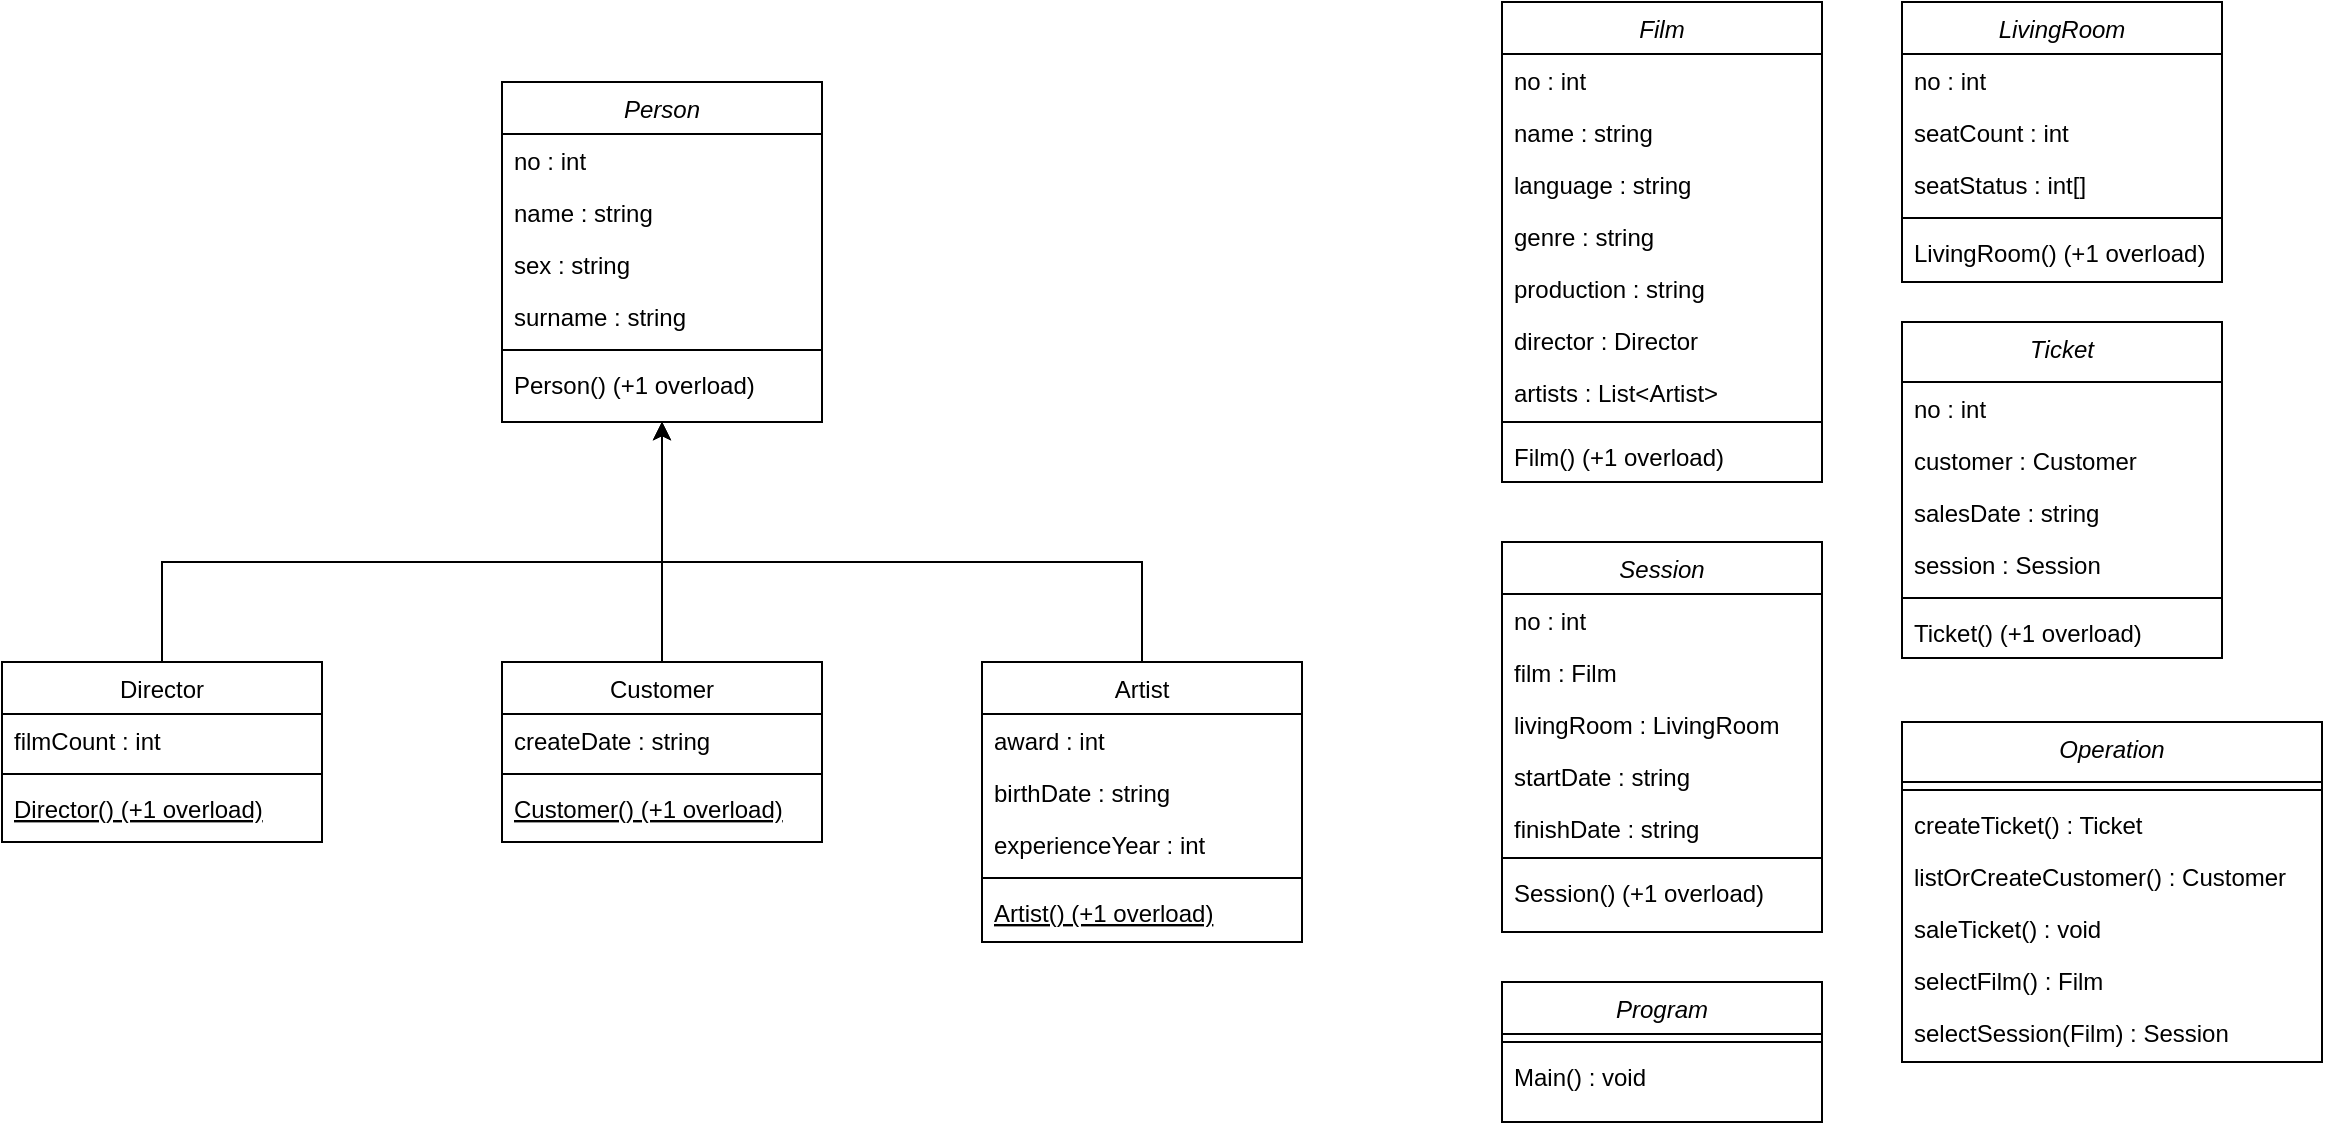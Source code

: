 <mxfile version="14.5.1" type="device"><diagram id="C5RBs43oDa-KdzZeNtuy" name="Page-1"><mxGraphModel dx="1980" dy="1179" grid="1" gridSize="10" guides="1" tooltips="1" connect="1" arrows="1" fold="1" page="1" pageScale="1" pageWidth="1600" pageHeight="900" math="0" shadow="0"><root><mxCell id="WIyWlLk6GJQsqaUBKTNV-0"/><mxCell id="WIyWlLk6GJQsqaUBKTNV-1" parent="WIyWlLk6GJQsqaUBKTNV-0"/><mxCell id="zkfFHV4jXpPFQw0GAbJ--0" value="Person" style="swimlane;fontStyle=2;align=center;verticalAlign=top;childLayout=stackLayout;horizontal=1;startSize=26;horizontalStack=0;resizeParent=1;resizeLast=0;collapsible=1;marginBottom=0;rounded=0;shadow=0;strokeWidth=1;" parent="WIyWlLk6GJQsqaUBKTNV-1" vertex="1"><mxGeometry x="340" y="120" width="160" height="170" as="geometry"><mxRectangle x="230" y="140" width="160" height="26" as="alternateBounds"/></mxGeometry></mxCell><mxCell id="zkfFHV4jXpPFQw0GAbJ--2" value="no : int" style="text;align=left;verticalAlign=top;spacingLeft=4;spacingRight=4;overflow=hidden;rotatable=0;points=[[0,0.5],[1,0.5]];portConstraint=eastwest;rounded=0;shadow=0;html=0;" parent="zkfFHV4jXpPFQw0GAbJ--0" vertex="1"><mxGeometry y="26" width="160" height="26" as="geometry"/></mxCell><mxCell id="zkfFHV4jXpPFQw0GAbJ--1" value="name : string" style="text;align=left;verticalAlign=top;spacingLeft=4;spacingRight=4;overflow=hidden;rotatable=0;points=[[0,0.5],[1,0.5]];portConstraint=eastwest;" parent="zkfFHV4jXpPFQw0GAbJ--0" vertex="1"><mxGeometry y="52" width="160" height="26" as="geometry"/></mxCell><mxCell id="zkfFHV4jXpPFQw0GAbJ--3" value="sex : string" style="text;align=left;verticalAlign=top;spacingLeft=4;spacingRight=4;overflow=hidden;rotatable=0;points=[[0,0.5],[1,0.5]];portConstraint=eastwest;rounded=0;shadow=0;html=0;" parent="zkfFHV4jXpPFQw0GAbJ--0" vertex="1"><mxGeometry y="78" width="160" height="26" as="geometry"/></mxCell><mxCell id="41RXvuCTB2jWVuU188GW-0" value="surname : string" style="text;align=left;verticalAlign=top;spacingLeft=4;spacingRight=4;overflow=hidden;rotatable=0;points=[[0,0.5],[1,0.5]];portConstraint=eastwest;rounded=0;shadow=0;html=0;" vertex="1" parent="zkfFHV4jXpPFQw0GAbJ--0"><mxGeometry y="104" width="160" height="26" as="geometry"/></mxCell><mxCell id="zkfFHV4jXpPFQw0GAbJ--4" value="" style="line;html=1;strokeWidth=1;align=left;verticalAlign=middle;spacingTop=-1;spacingLeft=3;spacingRight=3;rotatable=0;labelPosition=right;points=[];portConstraint=eastwest;" parent="zkfFHV4jXpPFQw0GAbJ--0" vertex="1"><mxGeometry y="130" width="160" height="8" as="geometry"/></mxCell><mxCell id="zkfFHV4jXpPFQw0GAbJ--5" value="Person() (+1 overload)" style="text;align=left;verticalAlign=top;spacingLeft=4;spacingRight=4;overflow=hidden;rotatable=0;points=[[0,0.5],[1,0.5]];portConstraint=eastwest;" parent="zkfFHV4jXpPFQw0GAbJ--0" vertex="1"><mxGeometry y="138" width="160" height="26" as="geometry"/></mxCell><mxCell id="41RXvuCTB2jWVuU188GW-22" style="edgeStyle=orthogonalEdgeStyle;rounded=0;orthogonalLoop=1;jettySize=auto;html=1;entryX=0.5;entryY=1;entryDx=0;entryDy=0;" edge="1" parent="WIyWlLk6GJQsqaUBKTNV-1" source="zkfFHV4jXpPFQw0GAbJ--6" target="zkfFHV4jXpPFQw0GAbJ--0"><mxGeometry relative="1" as="geometry"><Array as="points"><mxPoint x="170" y="360"/><mxPoint x="420" y="360"/></Array></mxGeometry></mxCell><mxCell id="zkfFHV4jXpPFQw0GAbJ--6" value="Director" style="swimlane;fontStyle=0;align=center;verticalAlign=top;childLayout=stackLayout;horizontal=1;startSize=26;horizontalStack=0;resizeParent=1;resizeLast=0;collapsible=1;marginBottom=0;rounded=0;shadow=0;strokeWidth=1;" parent="WIyWlLk6GJQsqaUBKTNV-1" vertex="1"><mxGeometry x="90" y="410" width="160" height="90" as="geometry"><mxRectangle x="130" y="380" width="160" height="26" as="alternateBounds"/></mxGeometry></mxCell><mxCell id="zkfFHV4jXpPFQw0GAbJ--7" value="filmCount : int" style="text;align=left;verticalAlign=top;spacingLeft=4;spacingRight=4;overflow=hidden;rotatable=0;points=[[0,0.5],[1,0.5]];portConstraint=eastwest;" parent="zkfFHV4jXpPFQw0GAbJ--6" vertex="1"><mxGeometry y="26" width="160" height="26" as="geometry"/></mxCell><mxCell id="zkfFHV4jXpPFQw0GAbJ--9" value="" style="line;html=1;strokeWidth=1;align=left;verticalAlign=middle;spacingTop=-1;spacingLeft=3;spacingRight=3;rotatable=0;labelPosition=right;points=[];portConstraint=eastwest;" parent="zkfFHV4jXpPFQw0GAbJ--6" vertex="1"><mxGeometry y="52" width="160" height="8" as="geometry"/></mxCell><mxCell id="zkfFHV4jXpPFQw0GAbJ--10" value="Director() (+1 overload)" style="text;align=left;verticalAlign=top;spacingLeft=4;spacingRight=4;overflow=hidden;rotatable=0;points=[[0,0.5],[1,0.5]];portConstraint=eastwest;fontStyle=4" parent="zkfFHV4jXpPFQw0GAbJ--6" vertex="1"><mxGeometry y="60" width="160" height="26" as="geometry"/></mxCell><mxCell id="41RXvuCTB2jWVuU188GW-19" style="edgeStyle=orthogonalEdgeStyle;rounded=0;orthogonalLoop=1;jettySize=auto;html=1;entryX=0.5;entryY=1;entryDx=0;entryDy=0;" edge="1" parent="WIyWlLk6GJQsqaUBKTNV-1" source="41RXvuCTB2jWVuU188GW-2" target="zkfFHV4jXpPFQw0GAbJ--0"><mxGeometry relative="1" as="geometry"/></mxCell><mxCell id="41RXvuCTB2jWVuU188GW-2" value="Customer" style="swimlane;fontStyle=0;align=center;verticalAlign=top;childLayout=stackLayout;horizontal=1;startSize=26;horizontalStack=0;resizeParent=1;resizeLast=0;collapsible=1;marginBottom=0;rounded=0;shadow=0;strokeWidth=1;" vertex="1" parent="WIyWlLk6GJQsqaUBKTNV-1"><mxGeometry x="340" y="410" width="160" height="90" as="geometry"><mxRectangle x="130" y="380" width="160" height="26" as="alternateBounds"/></mxGeometry></mxCell><mxCell id="41RXvuCTB2jWVuU188GW-3" value="createDate : string" style="text;align=left;verticalAlign=top;spacingLeft=4;spacingRight=4;overflow=hidden;rotatable=0;points=[[0,0.5],[1,0.5]];portConstraint=eastwest;" vertex="1" parent="41RXvuCTB2jWVuU188GW-2"><mxGeometry y="26" width="160" height="26" as="geometry"/></mxCell><mxCell id="41RXvuCTB2jWVuU188GW-4" value="" style="line;html=1;strokeWidth=1;align=left;verticalAlign=middle;spacingTop=-1;spacingLeft=3;spacingRight=3;rotatable=0;labelPosition=right;points=[];portConstraint=eastwest;" vertex="1" parent="41RXvuCTB2jWVuU188GW-2"><mxGeometry y="52" width="160" height="8" as="geometry"/></mxCell><mxCell id="41RXvuCTB2jWVuU188GW-5" value="Customer() (+1 overload)" style="text;align=left;verticalAlign=top;spacingLeft=4;spacingRight=4;overflow=hidden;rotatable=0;points=[[0,0.5],[1,0.5]];portConstraint=eastwest;fontStyle=4" vertex="1" parent="41RXvuCTB2jWVuU188GW-2"><mxGeometry y="60" width="160" height="26" as="geometry"/></mxCell><mxCell id="41RXvuCTB2jWVuU188GW-20" style="edgeStyle=orthogonalEdgeStyle;rounded=0;orthogonalLoop=1;jettySize=auto;html=1;entryX=0.5;entryY=1;entryDx=0;entryDy=0;" edge="1" parent="WIyWlLk6GJQsqaUBKTNV-1" source="41RXvuCTB2jWVuU188GW-6" target="zkfFHV4jXpPFQw0GAbJ--0"><mxGeometry relative="1" as="geometry"><Array as="points"><mxPoint x="660" y="360"/><mxPoint x="420" y="360"/></Array></mxGeometry></mxCell><mxCell id="41RXvuCTB2jWVuU188GW-6" value="Artist" style="swimlane;fontStyle=0;align=center;verticalAlign=top;childLayout=stackLayout;horizontal=1;startSize=26;horizontalStack=0;resizeParent=1;resizeLast=0;collapsible=1;marginBottom=0;rounded=0;shadow=0;strokeWidth=1;" vertex="1" parent="WIyWlLk6GJQsqaUBKTNV-1"><mxGeometry x="580" y="410" width="160" height="140" as="geometry"><mxRectangle x="130" y="380" width="160" height="26" as="alternateBounds"/></mxGeometry></mxCell><mxCell id="41RXvuCTB2jWVuU188GW-7" value="award : int" style="text;align=left;verticalAlign=top;spacingLeft=4;spacingRight=4;overflow=hidden;rotatable=0;points=[[0,0.5],[1,0.5]];portConstraint=eastwest;" vertex="1" parent="41RXvuCTB2jWVuU188GW-6"><mxGeometry y="26" width="160" height="26" as="geometry"/></mxCell><mxCell id="41RXvuCTB2jWVuU188GW-15" value="birthDate : string" style="text;align=left;verticalAlign=top;spacingLeft=4;spacingRight=4;overflow=hidden;rotatable=0;points=[[0,0.5],[1,0.5]];portConstraint=eastwest;" vertex="1" parent="41RXvuCTB2jWVuU188GW-6"><mxGeometry y="52" width="160" height="26" as="geometry"/></mxCell><mxCell id="41RXvuCTB2jWVuU188GW-14" value="experienceYear : int" style="text;align=left;verticalAlign=top;spacingLeft=4;spacingRight=4;overflow=hidden;rotatable=0;points=[[0,0.5],[1,0.5]];portConstraint=eastwest;" vertex="1" parent="41RXvuCTB2jWVuU188GW-6"><mxGeometry y="78" width="160" height="26" as="geometry"/></mxCell><mxCell id="41RXvuCTB2jWVuU188GW-8" value="" style="line;html=1;strokeWidth=1;align=left;verticalAlign=middle;spacingTop=-1;spacingLeft=3;spacingRight=3;rotatable=0;labelPosition=right;points=[];portConstraint=eastwest;" vertex="1" parent="41RXvuCTB2jWVuU188GW-6"><mxGeometry y="104" width="160" height="8" as="geometry"/></mxCell><mxCell id="41RXvuCTB2jWVuU188GW-9" value="Artist() (+1 overload)" style="text;align=left;verticalAlign=top;spacingLeft=4;spacingRight=4;overflow=hidden;rotatable=0;points=[[0,0.5],[1,0.5]];portConstraint=eastwest;fontStyle=4" vertex="1" parent="41RXvuCTB2jWVuU188GW-6"><mxGeometry y="112" width="160" height="26" as="geometry"/></mxCell><mxCell id="41RXvuCTB2jWVuU188GW-23" value="Film" style="swimlane;fontStyle=2;align=center;verticalAlign=top;childLayout=stackLayout;horizontal=1;startSize=26;horizontalStack=0;resizeParent=1;resizeLast=0;collapsible=1;marginBottom=0;rounded=0;shadow=0;strokeWidth=1;" vertex="1" parent="WIyWlLk6GJQsqaUBKTNV-1"><mxGeometry x="840" y="80" width="160" height="240" as="geometry"><mxRectangle x="230" y="140" width="160" height="26" as="alternateBounds"/></mxGeometry></mxCell><mxCell id="41RXvuCTB2jWVuU188GW-41" value="no : int" style="text;align=left;verticalAlign=top;spacingLeft=4;spacingRight=4;overflow=hidden;rotatable=0;points=[[0,0.5],[1,0.5]];portConstraint=eastwest;" vertex="1" parent="41RXvuCTB2jWVuU188GW-23"><mxGeometry y="26" width="160" height="26" as="geometry"/></mxCell><mxCell id="41RXvuCTB2jWVuU188GW-24" value="name : string" style="text;align=left;verticalAlign=top;spacingLeft=4;spacingRight=4;overflow=hidden;rotatable=0;points=[[0,0.5],[1,0.5]];portConstraint=eastwest;" vertex="1" parent="41RXvuCTB2jWVuU188GW-23"><mxGeometry y="52" width="160" height="26" as="geometry"/></mxCell><mxCell id="41RXvuCTB2jWVuU188GW-25" value="language : string" style="text;align=left;verticalAlign=top;spacingLeft=4;spacingRight=4;overflow=hidden;rotatable=0;points=[[0,0.5],[1,0.5]];portConstraint=eastwest;rounded=0;shadow=0;html=0;" vertex="1" parent="41RXvuCTB2jWVuU188GW-23"><mxGeometry y="78" width="160" height="26" as="geometry"/></mxCell><mxCell id="41RXvuCTB2jWVuU188GW-26" value="genre : string" style="text;align=left;verticalAlign=top;spacingLeft=4;spacingRight=4;overflow=hidden;rotatable=0;points=[[0,0.5],[1,0.5]];portConstraint=eastwest;rounded=0;shadow=0;html=0;" vertex="1" parent="41RXvuCTB2jWVuU188GW-23"><mxGeometry y="104" width="160" height="26" as="geometry"/></mxCell><mxCell id="41RXvuCTB2jWVuU188GW-27" value="production : string" style="text;align=left;verticalAlign=top;spacingLeft=4;spacingRight=4;overflow=hidden;rotatable=0;points=[[0,0.5],[1,0.5]];portConstraint=eastwest;rounded=0;shadow=0;html=0;" vertex="1" parent="41RXvuCTB2jWVuU188GW-23"><mxGeometry y="130" width="160" height="26" as="geometry"/></mxCell><mxCell id="41RXvuCTB2jWVuU188GW-30" value="director : Director" style="text;align=left;verticalAlign=top;spacingLeft=4;spacingRight=4;overflow=hidden;rotatable=0;points=[[0,0.5],[1,0.5]];portConstraint=eastwest;rounded=0;shadow=0;html=0;" vertex="1" parent="41RXvuCTB2jWVuU188GW-23"><mxGeometry y="156" width="160" height="26" as="geometry"/></mxCell><mxCell id="41RXvuCTB2jWVuU188GW-31" value="artists : List&lt;Artist&gt;" style="text;align=left;verticalAlign=top;spacingLeft=4;spacingRight=4;overflow=hidden;rotatable=0;points=[[0,0.5],[1,0.5]];portConstraint=eastwest;rounded=0;shadow=0;html=0;" vertex="1" parent="41RXvuCTB2jWVuU188GW-23"><mxGeometry y="182" width="160" height="24" as="geometry"/></mxCell><mxCell id="41RXvuCTB2jWVuU188GW-28" value="" style="line;html=1;strokeWidth=1;align=left;verticalAlign=middle;spacingTop=-1;spacingLeft=3;spacingRight=3;rotatable=0;labelPosition=right;points=[];portConstraint=eastwest;" vertex="1" parent="41RXvuCTB2jWVuU188GW-23"><mxGeometry y="206" width="160" height="8" as="geometry"/></mxCell><mxCell id="41RXvuCTB2jWVuU188GW-29" value="Film() (+1 overload)" style="text;align=left;verticalAlign=top;spacingLeft=4;spacingRight=4;overflow=hidden;rotatable=0;points=[[0,0.5],[1,0.5]];portConstraint=eastwest;" vertex="1" parent="41RXvuCTB2jWVuU188GW-23"><mxGeometry y="214" width="160" height="26" as="geometry"/></mxCell><mxCell id="41RXvuCTB2jWVuU188GW-32" value="Session" style="swimlane;fontStyle=2;align=center;verticalAlign=top;childLayout=stackLayout;horizontal=1;startSize=26;horizontalStack=0;resizeParent=1;resizeLast=0;collapsible=1;marginBottom=0;rounded=0;shadow=0;strokeWidth=1;" vertex="1" parent="WIyWlLk6GJQsqaUBKTNV-1"><mxGeometry x="840" y="350" width="160" height="195" as="geometry"><mxRectangle x="230" y="140" width="160" height="26" as="alternateBounds"/></mxGeometry></mxCell><mxCell id="41RXvuCTB2jWVuU188GW-33" value="no : int" style="text;align=left;verticalAlign=top;spacingLeft=4;spacingRight=4;overflow=hidden;rotatable=0;points=[[0,0.5],[1,0.5]];portConstraint=eastwest;" vertex="1" parent="41RXvuCTB2jWVuU188GW-32"><mxGeometry y="26" width="160" height="26" as="geometry"/></mxCell><mxCell id="41RXvuCTB2jWVuU188GW-35" value="film : Film" style="text;align=left;verticalAlign=top;spacingLeft=4;spacingRight=4;overflow=hidden;rotatable=0;points=[[0,0.5],[1,0.5]];portConstraint=eastwest;rounded=0;shadow=0;html=0;" vertex="1" parent="41RXvuCTB2jWVuU188GW-32"><mxGeometry y="52" width="160" height="26" as="geometry"/></mxCell><mxCell id="41RXvuCTB2jWVuU188GW-36" value="livingRoom : LivingRoom" style="text;align=left;verticalAlign=top;spacingLeft=4;spacingRight=4;overflow=hidden;rotatable=0;points=[[0,0.5],[1,0.5]];portConstraint=eastwest;rounded=0;shadow=0;html=0;" vertex="1" parent="41RXvuCTB2jWVuU188GW-32"><mxGeometry y="78" width="160" height="26" as="geometry"/></mxCell><mxCell id="41RXvuCTB2jWVuU188GW-37" value="startDate : string" style="text;align=left;verticalAlign=top;spacingLeft=4;spacingRight=4;overflow=hidden;rotatable=0;points=[[0,0.5],[1,0.5]];portConstraint=eastwest;rounded=0;shadow=0;html=0;" vertex="1" parent="41RXvuCTB2jWVuU188GW-32"><mxGeometry y="104" width="160" height="26" as="geometry"/></mxCell><mxCell id="41RXvuCTB2jWVuU188GW-38" value="finishDate : string" style="text;align=left;verticalAlign=top;spacingLeft=4;spacingRight=4;overflow=hidden;rotatable=0;points=[[0,0.5],[1,0.5]];portConstraint=eastwest;rounded=0;shadow=0;html=0;" vertex="1" parent="41RXvuCTB2jWVuU188GW-32"><mxGeometry y="130" width="160" height="24" as="geometry"/></mxCell><mxCell id="41RXvuCTB2jWVuU188GW-39" value="" style="line;html=1;strokeWidth=1;align=left;verticalAlign=middle;spacingTop=-1;spacingLeft=3;spacingRight=3;rotatable=0;labelPosition=right;points=[];portConstraint=eastwest;" vertex="1" parent="41RXvuCTB2jWVuU188GW-32"><mxGeometry y="154" width="160" height="8" as="geometry"/></mxCell><mxCell id="41RXvuCTB2jWVuU188GW-40" value="Session() (+1 overload)" style="text;align=left;verticalAlign=top;spacingLeft=4;spacingRight=4;overflow=hidden;rotatable=0;points=[[0,0.5],[1,0.5]];portConstraint=eastwest;" vertex="1" parent="41RXvuCTB2jWVuU188GW-32"><mxGeometry y="162" width="160" height="26" as="geometry"/></mxCell><mxCell id="41RXvuCTB2jWVuU188GW-42" value="LivingRoom" style="swimlane;fontStyle=2;align=center;verticalAlign=top;childLayout=stackLayout;horizontal=1;startSize=26;horizontalStack=0;resizeParent=1;resizeLast=0;collapsible=1;marginBottom=0;rounded=0;shadow=0;strokeWidth=1;" vertex="1" parent="WIyWlLk6GJQsqaUBKTNV-1"><mxGeometry x="1040" y="80" width="160" height="140" as="geometry"><mxRectangle x="230" y="140" width="160" height="26" as="alternateBounds"/></mxGeometry></mxCell><mxCell id="41RXvuCTB2jWVuU188GW-43" value="no : int" style="text;align=left;verticalAlign=top;spacingLeft=4;spacingRight=4;overflow=hidden;rotatable=0;points=[[0,0.5],[1,0.5]];portConstraint=eastwest;" vertex="1" parent="41RXvuCTB2jWVuU188GW-42"><mxGeometry y="26" width="160" height="26" as="geometry"/></mxCell><mxCell id="41RXvuCTB2jWVuU188GW-44" value="seatCount : int" style="text;align=left;verticalAlign=top;spacingLeft=4;spacingRight=4;overflow=hidden;rotatable=0;points=[[0,0.5],[1,0.5]];portConstraint=eastwest;rounded=0;shadow=0;html=0;" vertex="1" parent="41RXvuCTB2jWVuU188GW-42"><mxGeometry y="52" width="160" height="26" as="geometry"/></mxCell><mxCell id="41RXvuCTB2jWVuU188GW-45" value="seatStatus : int[]" style="text;align=left;verticalAlign=top;spacingLeft=4;spacingRight=4;overflow=hidden;rotatable=0;points=[[0,0.5],[1,0.5]];portConstraint=eastwest;rounded=0;shadow=0;html=0;" vertex="1" parent="41RXvuCTB2jWVuU188GW-42"><mxGeometry y="78" width="160" height="26" as="geometry"/></mxCell><mxCell id="41RXvuCTB2jWVuU188GW-48" value="" style="line;html=1;strokeWidth=1;align=left;verticalAlign=middle;spacingTop=-1;spacingLeft=3;spacingRight=3;rotatable=0;labelPosition=right;points=[];portConstraint=eastwest;" vertex="1" parent="41RXvuCTB2jWVuU188GW-42"><mxGeometry y="104" width="160" height="8" as="geometry"/></mxCell><mxCell id="41RXvuCTB2jWVuU188GW-49" value="LivingRoom() (+1 overload)" style="text;align=left;verticalAlign=top;spacingLeft=4;spacingRight=4;overflow=hidden;rotatable=0;points=[[0,0.5],[1,0.5]];portConstraint=eastwest;" vertex="1" parent="41RXvuCTB2jWVuU188GW-42"><mxGeometry y="112" width="160" height="26" as="geometry"/></mxCell><mxCell id="41RXvuCTB2jWVuU188GW-50" value="Ticket" style="swimlane;fontStyle=2;align=center;verticalAlign=top;childLayout=stackLayout;horizontal=1;startSize=30;horizontalStack=0;resizeParent=1;resizeLast=0;collapsible=1;marginBottom=0;rounded=0;shadow=0;strokeWidth=1;" vertex="1" parent="WIyWlLk6GJQsqaUBKTNV-1"><mxGeometry x="1040" y="240" width="160" height="168" as="geometry"><mxRectangle x="230" y="140" width="160" height="26" as="alternateBounds"/></mxGeometry></mxCell><mxCell id="41RXvuCTB2jWVuU188GW-51" value="no : int" style="text;align=left;verticalAlign=top;spacingLeft=4;spacingRight=4;overflow=hidden;rotatable=0;points=[[0,0.5],[1,0.5]];portConstraint=eastwest;" vertex="1" parent="41RXvuCTB2jWVuU188GW-50"><mxGeometry y="30" width="160" height="26" as="geometry"/></mxCell><mxCell id="41RXvuCTB2jWVuU188GW-52" value="customer : Customer" style="text;align=left;verticalAlign=top;spacingLeft=4;spacingRight=4;overflow=hidden;rotatable=0;points=[[0,0.5],[1,0.5]];portConstraint=eastwest;rounded=0;shadow=0;html=0;" vertex="1" parent="41RXvuCTB2jWVuU188GW-50"><mxGeometry y="56" width="160" height="26" as="geometry"/></mxCell><mxCell id="41RXvuCTB2jWVuU188GW-53" value="salesDate : string" style="text;align=left;verticalAlign=top;spacingLeft=4;spacingRight=4;overflow=hidden;rotatable=0;points=[[0,0.5],[1,0.5]];portConstraint=eastwest;rounded=0;shadow=0;html=0;" vertex="1" parent="41RXvuCTB2jWVuU188GW-50"><mxGeometry y="82" width="160" height="26" as="geometry"/></mxCell><mxCell id="41RXvuCTB2jWVuU188GW-56" value="session : Session" style="text;align=left;verticalAlign=top;spacingLeft=4;spacingRight=4;overflow=hidden;rotatable=0;points=[[0,0.5],[1,0.5]];portConstraint=eastwest;rounded=0;shadow=0;html=0;" vertex="1" parent="41RXvuCTB2jWVuU188GW-50"><mxGeometry y="108" width="160" height="26" as="geometry"/></mxCell><mxCell id="41RXvuCTB2jWVuU188GW-54" value="" style="line;html=1;strokeWidth=1;align=left;verticalAlign=middle;spacingTop=-1;spacingLeft=3;spacingRight=3;rotatable=0;labelPosition=right;points=[];portConstraint=eastwest;" vertex="1" parent="41RXvuCTB2jWVuU188GW-50"><mxGeometry y="134" width="160" height="8" as="geometry"/></mxCell><mxCell id="41RXvuCTB2jWVuU188GW-55" value="Ticket() (+1 overload)" style="text;align=left;verticalAlign=top;spacingLeft=4;spacingRight=4;overflow=hidden;rotatable=0;points=[[0,0.5],[1,0.5]];portConstraint=eastwest;" vertex="1" parent="41RXvuCTB2jWVuU188GW-50"><mxGeometry y="142" width="160" height="26" as="geometry"/></mxCell><mxCell id="41RXvuCTB2jWVuU188GW-57" value="Operation" style="swimlane;fontStyle=2;align=center;verticalAlign=top;childLayout=stackLayout;horizontal=1;startSize=30;horizontalStack=0;resizeParent=1;resizeLast=0;collapsible=1;marginBottom=0;rounded=0;shadow=0;strokeWidth=1;" vertex="1" parent="WIyWlLk6GJQsqaUBKTNV-1"><mxGeometry x="1040" y="440" width="210" height="170" as="geometry"><mxRectangle x="230" y="140" width="160" height="26" as="alternateBounds"/></mxGeometry></mxCell><mxCell id="41RXvuCTB2jWVuU188GW-62" value="" style="line;html=1;strokeWidth=1;align=left;verticalAlign=middle;spacingTop=-1;spacingLeft=3;spacingRight=3;rotatable=0;labelPosition=right;points=[];portConstraint=eastwest;" vertex="1" parent="41RXvuCTB2jWVuU188GW-57"><mxGeometry y="30" width="210" height="8" as="geometry"/></mxCell><mxCell id="41RXvuCTB2jWVuU188GW-63" value="createTicket() : Ticket" style="text;align=left;verticalAlign=top;spacingLeft=4;spacingRight=4;overflow=hidden;rotatable=0;points=[[0,0.5],[1,0.5]];portConstraint=eastwest;" vertex="1" parent="41RXvuCTB2jWVuU188GW-57"><mxGeometry y="38" width="210" height="26" as="geometry"/></mxCell><mxCell id="41RXvuCTB2jWVuU188GW-65" value="listOrCreateCustomer() : Customer" style="text;align=left;verticalAlign=top;spacingLeft=4;spacingRight=4;overflow=hidden;rotatable=0;points=[[0,0.5],[1,0.5]];portConstraint=eastwest;" vertex="1" parent="41RXvuCTB2jWVuU188GW-57"><mxGeometry y="64" width="210" height="26" as="geometry"/></mxCell><mxCell id="41RXvuCTB2jWVuU188GW-66" value="saleTicket() : void" style="text;align=left;verticalAlign=top;spacingLeft=4;spacingRight=4;overflow=hidden;rotatable=0;points=[[0,0.5],[1,0.5]];portConstraint=eastwest;" vertex="1" parent="41RXvuCTB2jWVuU188GW-57"><mxGeometry y="90" width="210" height="26" as="geometry"/></mxCell><mxCell id="41RXvuCTB2jWVuU188GW-67" value="selectFilm() : Film" style="text;align=left;verticalAlign=top;spacingLeft=4;spacingRight=4;overflow=hidden;rotatable=0;points=[[0,0.5],[1,0.5]];portConstraint=eastwest;" vertex="1" parent="41RXvuCTB2jWVuU188GW-57"><mxGeometry y="116" width="210" height="26" as="geometry"/></mxCell><mxCell id="41RXvuCTB2jWVuU188GW-68" value="selectSession(Film) : Session" style="text;align=left;verticalAlign=top;spacingLeft=4;spacingRight=4;overflow=hidden;rotatable=0;points=[[0,0.5],[1,0.5]];portConstraint=eastwest;" vertex="1" parent="41RXvuCTB2jWVuU188GW-57"><mxGeometry y="142" width="210" height="26" as="geometry"/></mxCell><mxCell id="41RXvuCTB2jWVuU188GW-70" value="Program" style="swimlane;fontStyle=2;align=center;verticalAlign=top;childLayout=stackLayout;horizontal=1;startSize=26;horizontalStack=0;resizeParent=1;resizeLast=0;collapsible=1;marginBottom=0;rounded=0;shadow=0;strokeWidth=1;" vertex="1" parent="WIyWlLk6GJQsqaUBKTNV-1"><mxGeometry x="840" y="570" width="160" height="70" as="geometry"><mxRectangle x="230" y="140" width="160" height="26" as="alternateBounds"/></mxGeometry></mxCell><mxCell id="41RXvuCTB2jWVuU188GW-74" value="" style="line;html=1;strokeWidth=1;align=left;verticalAlign=middle;spacingTop=-1;spacingLeft=3;spacingRight=3;rotatable=0;labelPosition=right;points=[];portConstraint=eastwest;" vertex="1" parent="41RXvuCTB2jWVuU188GW-70"><mxGeometry y="26" width="160" height="8" as="geometry"/></mxCell><mxCell id="41RXvuCTB2jWVuU188GW-75" value="Main() : void" style="text;align=left;verticalAlign=top;spacingLeft=4;spacingRight=4;overflow=hidden;rotatable=0;points=[[0,0.5],[1,0.5]];portConstraint=eastwest;" vertex="1" parent="41RXvuCTB2jWVuU188GW-70"><mxGeometry y="34" width="160" height="26" as="geometry"/></mxCell></root></mxGraphModel></diagram></mxfile>